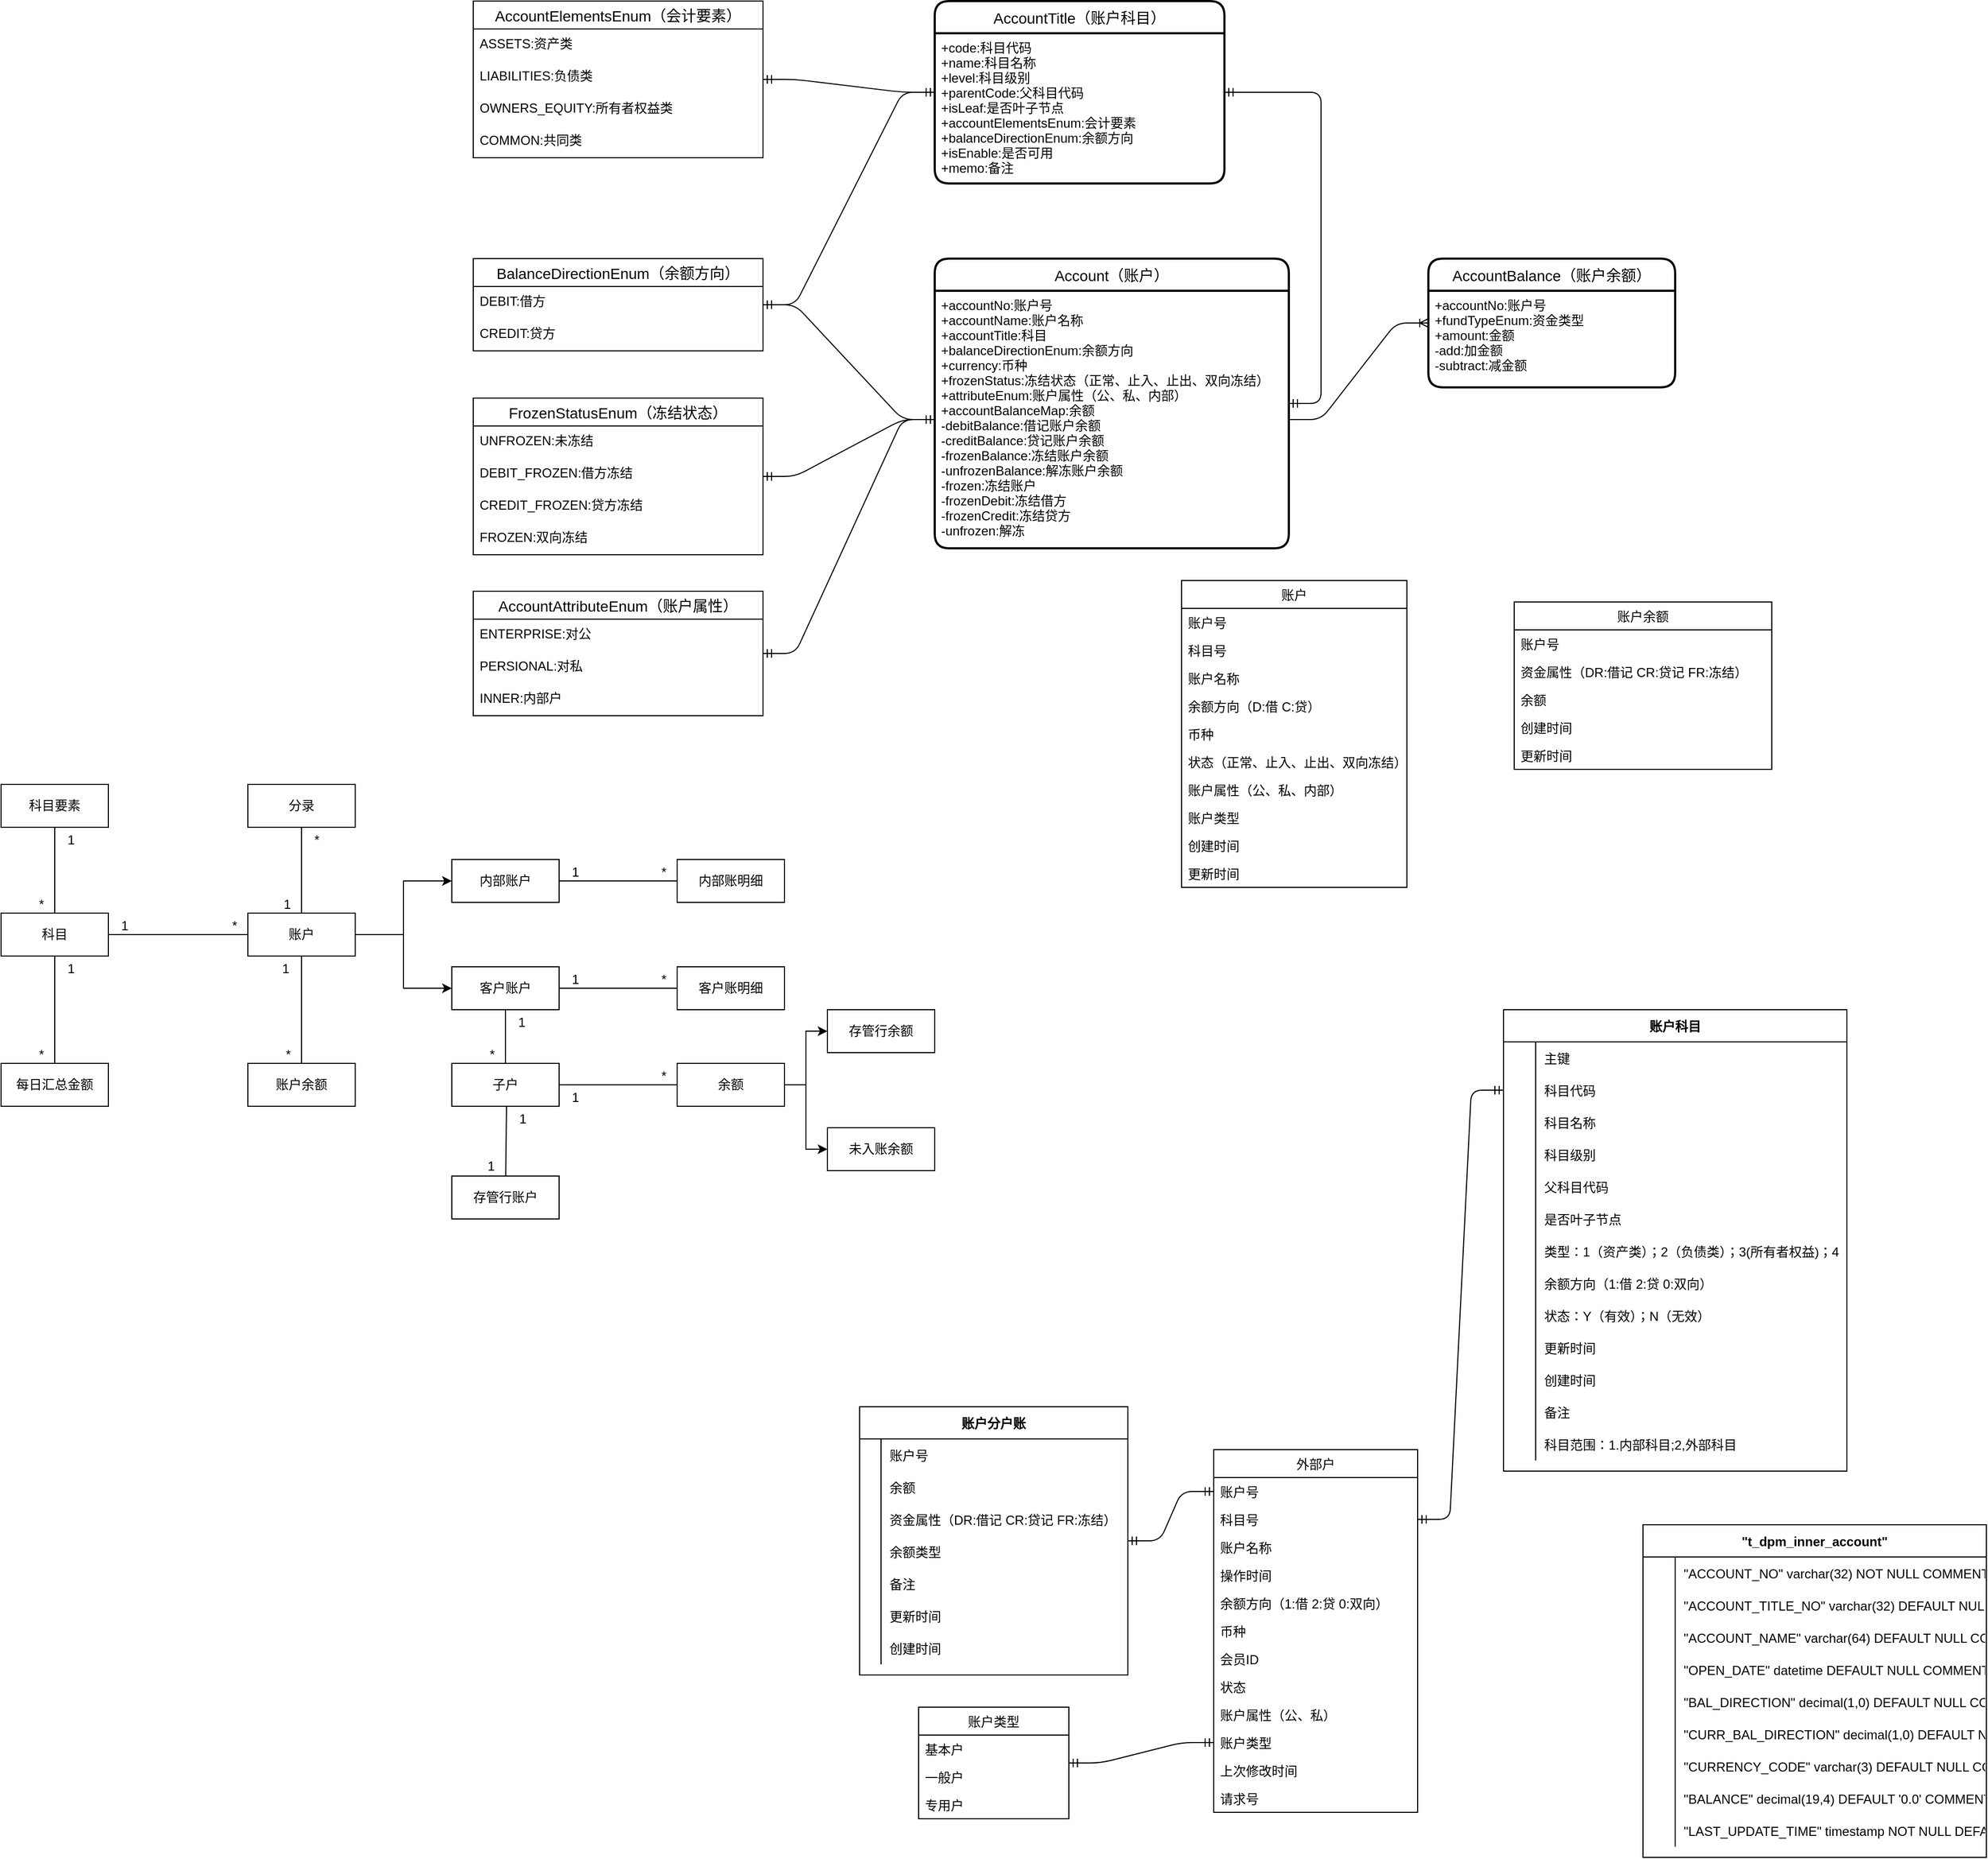 <mxfile version="14.9.8" type="github">
  <diagram id="mCUJHjiyGCLOeN5kABfm" name="Page-1">
    <mxGraphModel dx="1298" dy="2035" grid="1" gridSize="10" guides="1" tooltips="1" connect="1" arrows="1" fold="1" page="1" pageScale="1" pageWidth="827" pageHeight="1169" math="0" shadow="0">
      <root>
        <mxCell id="0" />
        <mxCell id="1" parent="0" />
        <mxCell id="BamsP_97NYOLKTMDXpIl-1" style="edgeStyle=orthogonalEdgeStyle;rounded=0;orthogonalLoop=1;jettySize=auto;html=1;entryX=0;entryY=0.5;entryDx=0;entryDy=0;" parent="1" source="BamsP_97NYOLKTMDXpIl-3" target="BamsP_97NYOLKTMDXpIl-33" edge="1">
          <mxGeometry relative="1" as="geometry" />
        </mxCell>
        <mxCell id="BamsP_97NYOLKTMDXpIl-2" style="edgeStyle=orthogonalEdgeStyle;rounded=0;orthogonalLoop=1;jettySize=auto;html=1;entryX=0;entryY=0.5;entryDx=0;entryDy=0;" parent="1" source="BamsP_97NYOLKTMDXpIl-3" target="BamsP_97NYOLKTMDXpIl-32" edge="1">
          <mxGeometry relative="1" as="geometry" />
        </mxCell>
        <mxCell id="BamsP_97NYOLKTMDXpIl-3" value="账户" style="whiteSpace=wrap;html=1;align=center;" parent="1" vertex="1">
          <mxGeometry x="270" y="160" width="100" height="40" as="geometry" />
        </mxCell>
        <mxCell id="BamsP_97NYOLKTMDXpIl-4" value="科目" style="whiteSpace=wrap;html=1;align=center;" parent="1" vertex="1">
          <mxGeometry x="40" y="160" width="100" height="40" as="geometry" />
        </mxCell>
        <mxCell id="BamsP_97NYOLKTMDXpIl-5" value="科目要素" style="whiteSpace=wrap;html=1;align=center;" parent="1" vertex="1">
          <mxGeometry x="40" y="40" width="100" height="40" as="geometry" />
        </mxCell>
        <mxCell id="BamsP_97NYOLKTMDXpIl-6" value="" style="endArrow=none;html=1;rounded=0;exitX=1;exitY=0.5;exitDx=0;exitDy=0;entryX=0;entryY=0.5;entryDx=0;entryDy=0;" parent="1" source="BamsP_97NYOLKTMDXpIl-4" target="BamsP_97NYOLKTMDXpIl-3" edge="1">
          <mxGeometry relative="1" as="geometry">
            <mxPoint x="240" y="450" as="sourcePoint" />
            <mxPoint x="220" y="250" as="targetPoint" />
          </mxGeometry>
        </mxCell>
        <mxCell id="BamsP_97NYOLKTMDXpIl-7" value="1" style="resizable=0;html=1;align=left;verticalAlign=bottom;" parent="BamsP_97NYOLKTMDXpIl-6" connectable="0" vertex="1">
          <mxGeometry x="-1" relative="1" as="geometry">
            <mxPoint x="10" as="offset" />
          </mxGeometry>
        </mxCell>
        <mxCell id="BamsP_97NYOLKTMDXpIl-8" value="*" style="resizable=0;html=1;align=right;verticalAlign=bottom;" parent="BamsP_97NYOLKTMDXpIl-6" connectable="0" vertex="1">
          <mxGeometry x="1" relative="1" as="geometry">
            <mxPoint x="-10" as="offset" />
          </mxGeometry>
        </mxCell>
        <mxCell id="BamsP_97NYOLKTMDXpIl-9" value="" style="endArrow=none;html=1;rounded=0;" parent="1" source="BamsP_97NYOLKTMDXpIl-3" target="BamsP_97NYOLKTMDXpIl-12" edge="1">
          <mxGeometry relative="1" as="geometry">
            <mxPoint x="360" y="210" as="sourcePoint" />
            <mxPoint x="410" y="560" as="targetPoint" />
          </mxGeometry>
        </mxCell>
        <mxCell id="BamsP_97NYOLKTMDXpIl-10" value="1" style="resizable=0;html=1;align=left;verticalAlign=bottom;" parent="BamsP_97NYOLKTMDXpIl-9" connectable="0" vertex="1">
          <mxGeometry x="-1" relative="1" as="geometry">
            <mxPoint x="-20" y="20" as="offset" />
          </mxGeometry>
        </mxCell>
        <mxCell id="BamsP_97NYOLKTMDXpIl-11" value="*" style="resizable=0;html=1;align=right;verticalAlign=bottom;" parent="BamsP_97NYOLKTMDXpIl-9" connectable="0" vertex="1">
          <mxGeometry x="1" relative="1" as="geometry">
            <mxPoint x="-10" as="offset" />
          </mxGeometry>
        </mxCell>
        <mxCell id="BamsP_97NYOLKTMDXpIl-12" value="账户余额" style="whiteSpace=wrap;html=1;align=center;" parent="1" vertex="1">
          <mxGeometry x="270" y="300" width="100" height="40" as="geometry" />
        </mxCell>
        <mxCell id="BamsP_97NYOLKTMDXpIl-13" value="" style="endArrow=none;html=1;rounded=0;exitX=0.5;exitY=1;exitDx=0;exitDy=0;" parent="1" source="BamsP_97NYOLKTMDXpIl-5" target="BamsP_97NYOLKTMDXpIl-4" edge="1">
          <mxGeometry relative="1" as="geometry">
            <mxPoint x="-170" y="300" as="sourcePoint" />
            <mxPoint x="-40" y="300" as="targetPoint" />
          </mxGeometry>
        </mxCell>
        <mxCell id="BamsP_97NYOLKTMDXpIl-14" value="1" style="resizable=0;html=1;align=left;verticalAlign=bottom;" parent="BamsP_97NYOLKTMDXpIl-13" connectable="0" vertex="1">
          <mxGeometry x="-1" relative="1" as="geometry">
            <mxPoint x="10" y="20" as="offset" />
          </mxGeometry>
        </mxCell>
        <mxCell id="BamsP_97NYOLKTMDXpIl-15" value="*" style="resizable=0;html=1;align=right;verticalAlign=bottom;" parent="BamsP_97NYOLKTMDXpIl-13" connectable="0" vertex="1">
          <mxGeometry x="1" relative="1" as="geometry">
            <mxPoint x="-10" as="offset" />
          </mxGeometry>
        </mxCell>
        <mxCell id="BamsP_97NYOLKTMDXpIl-16" value="内部账明细" style="whiteSpace=wrap;html=1;align=center;" parent="1" vertex="1">
          <mxGeometry x="670" y="110" width="100" height="40" as="geometry" />
        </mxCell>
        <mxCell id="BamsP_97NYOLKTMDXpIl-17" value="" style="endArrow=none;html=1;rounded=0;" parent="1" source="BamsP_97NYOLKTMDXpIl-33" target="BamsP_97NYOLKTMDXpIl-16" edge="1">
          <mxGeometry relative="1" as="geometry">
            <mxPoint x="440" y="240" as="sourcePoint" />
            <mxPoint x="470" y="270" as="targetPoint" />
          </mxGeometry>
        </mxCell>
        <mxCell id="BamsP_97NYOLKTMDXpIl-18" value="1" style="resizable=0;html=1;align=left;verticalAlign=bottom;" parent="BamsP_97NYOLKTMDXpIl-17" connectable="0" vertex="1">
          <mxGeometry x="-1" relative="1" as="geometry">
            <mxPoint x="10" as="offset" />
          </mxGeometry>
        </mxCell>
        <mxCell id="BamsP_97NYOLKTMDXpIl-19" value="*" style="resizable=0;html=1;align=right;verticalAlign=bottom;" parent="BamsP_97NYOLKTMDXpIl-17" connectable="0" vertex="1">
          <mxGeometry x="1" relative="1" as="geometry">
            <mxPoint x="-10" as="offset" />
          </mxGeometry>
        </mxCell>
        <mxCell id="BamsP_97NYOLKTMDXpIl-20" value="分录" style="whiteSpace=wrap;html=1;align=center;" parent="1" vertex="1">
          <mxGeometry x="270" y="40" width="100" height="40" as="geometry" />
        </mxCell>
        <mxCell id="BamsP_97NYOLKTMDXpIl-21" value="" style="endArrow=none;html=1;rounded=0;" parent="1" source="BamsP_97NYOLKTMDXpIl-20" target="BamsP_97NYOLKTMDXpIl-3" edge="1">
          <mxGeometry relative="1" as="geometry">
            <mxPoint x="100" y="90" as="sourcePoint" />
            <mxPoint x="100" y="170" as="targetPoint" />
          </mxGeometry>
        </mxCell>
        <mxCell id="BamsP_97NYOLKTMDXpIl-22" value="*" style="resizable=0;html=1;align=left;verticalAlign=bottom;" parent="BamsP_97NYOLKTMDXpIl-21" connectable="0" vertex="1">
          <mxGeometry x="-1" relative="1" as="geometry">
            <mxPoint x="10" y="20" as="offset" />
          </mxGeometry>
        </mxCell>
        <mxCell id="BamsP_97NYOLKTMDXpIl-23" value="1" style="resizable=0;html=1;align=right;verticalAlign=bottom;" parent="BamsP_97NYOLKTMDXpIl-21" connectable="0" vertex="1">
          <mxGeometry x="1" relative="1" as="geometry">
            <mxPoint x="-10" as="offset" />
          </mxGeometry>
        </mxCell>
        <mxCell id="BamsP_97NYOLKTMDXpIl-24" value="每日汇总金额" style="whiteSpace=wrap;html=1;align=center;" parent="1" vertex="1">
          <mxGeometry x="40" y="300" width="100" height="40" as="geometry" />
        </mxCell>
        <mxCell id="BamsP_97NYOLKTMDXpIl-25" value="" style="endArrow=none;html=1;rounded=0;exitX=0.5;exitY=1;exitDx=0;exitDy=0;" parent="1" source="BamsP_97NYOLKTMDXpIl-4" target="BamsP_97NYOLKTMDXpIl-24" edge="1">
          <mxGeometry relative="1" as="geometry">
            <mxPoint x="20" y="230" as="sourcePoint" />
            <mxPoint x="100" y="170" as="targetPoint" />
          </mxGeometry>
        </mxCell>
        <mxCell id="BamsP_97NYOLKTMDXpIl-26" value="1" style="resizable=0;html=1;align=left;verticalAlign=bottom;" parent="BamsP_97NYOLKTMDXpIl-25" connectable="0" vertex="1">
          <mxGeometry x="-1" relative="1" as="geometry">
            <mxPoint x="10" y="20" as="offset" />
          </mxGeometry>
        </mxCell>
        <mxCell id="BamsP_97NYOLKTMDXpIl-27" value="*" style="resizable=0;html=1;align=right;verticalAlign=bottom;" parent="BamsP_97NYOLKTMDXpIl-25" connectable="0" vertex="1">
          <mxGeometry x="1" relative="1" as="geometry">
            <mxPoint x="-10" as="offset" />
          </mxGeometry>
        </mxCell>
        <mxCell id="BamsP_97NYOLKTMDXpIl-28" value="子户" style="whiteSpace=wrap;html=1;align=center;" parent="1" vertex="1">
          <mxGeometry x="460" y="300" width="100" height="40" as="geometry" />
        </mxCell>
        <mxCell id="BamsP_97NYOLKTMDXpIl-29" value="" style="endArrow=none;html=1;rounded=0;" parent="1" source="BamsP_97NYOLKTMDXpIl-32" target="BamsP_97NYOLKTMDXpIl-28" edge="1">
          <mxGeometry relative="1" as="geometry">
            <mxPoint x="540" y="310" as="sourcePoint" />
            <mxPoint x="498.333" y="90" as="targetPoint" />
          </mxGeometry>
        </mxCell>
        <mxCell id="BamsP_97NYOLKTMDXpIl-30" value="1" style="resizable=0;html=1;align=left;verticalAlign=bottom;" parent="BamsP_97NYOLKTMDXpIl-29" connectable="0" vertex="1">
          <mxGeometry x="-1" relative="1" as="geometry">
            <mxPoint x="10" y="20" as="offset" />
          </mxGeometry>
        </mxCell>
        <mxCell id="BamsP_97NYOLKTMDXpIl-31" value="*" style="resizable=0;html=1;align=right;verticalAlign=bottom;" parent="BamsP_97NYOLKTMDXpIl-29" connectable="0" vertex="1">
          <mxGeometry x="1" relative="1" as="geometry">
            <mxPoint x="-10" as="offset" />
          </mxGeometry>
        </mxCell>
        <mxCell id="BamsP_97NYOLKTMDXpIl-32" value="客户账户" style="whiteSpace=wrap;html=1;align=center;" parent="1" vertex="1">
          <mxGeometry x="460" y="210" width="100" height="40" as="geometry" />
        </mxCell>
        <mxCell id="BamsP_97NYOLKTMDXpIl-33" value="内部账户" style="whiteSpace=wrap;html=1;align=center;" parent="1" vertex="1">
          <mxGeometry x="460" y="110" width="100" height="40" as="geometry" />
        </mxCell>
        <mxCell id="BamsP_97NYOLKTMDXpIl-34" value="存管行账户" style="whiteSpace=wrap;html=1;align=center;" parent="1" vertex="1">
          <mxGeometry x="460" y="405" width="100" height="40" as="geometry" />
        </mxCell>
        <mxCell id="BamsP_97NYOLKTMDXpIl-35" value="" style="endArrow=none;html=1;rounded=0;" parent="1" target="BamsP_97NYOLKTMDXpIl-34" edge="1">
          <mxGeometry relative="1" as="geometry">
            <mxPoint x="511" y="340" as="sourcePoint" />
            <mxPoint x="520" y="310" as="targetPoint" />
          </mxGeometry>
        </mxCell>
        <mxCell id="BamsP_97NYOLKTMDXpIl-36" value="1" style="resizable=0;html=1;align=left;verticalAlign=bottom;" parent="BamsP_97NYOLKTMDXpIl-35" connectable="0" vertex="1">
          <mxGeometry x="-1" relative="1" as="geometry">
            <mxPoint x="10" y="20" as="offset" />
          </mxGeometry>
        </mxCell>
        <mxCell id="BamsP_97NYOLKTMDXpIl-37" value="1" style="resizable=0;html=1;align=right;verticalAlign=bottom;" parent="BamsP_97NYOLKTMDXpIl-35" connectable="0" vertex="1">
          <mxGeometry x="1" relative="1" as="geometry">
            <mxPoint x="-10" as="offset" />
          </mxGeometry>
        </mxCell>
        <mxCell id="BamsP_97NYOLKTMDXpIl-38" style="edgeStyle=orthogonalEdgeStyle;rounded=0;orthogonalLoop=1;jettySize=auto;html=1;entryX=0;entryY=0.5;entryDx=0;entryDy=0;" parent="1" source="BamsP_97NYOLKTMDXpIl-40" target="BamsP_97NYOLKTMDXpIl-44" edge="1">
          <mxGeometry relative="1" as="geometry" />
        </mxCell>
        <mxCell id="BamsP_97NYOLKTMDXpIl-39" style="edgeStyle=orthogonalEdgeStyle;rounded=0;orthogonalLoop=1;jettySize=auto;html=1;entryX=0;entryY=0.5;entryDx=0;entryDy=0;" parent="1" source="BamsP_97NYOLKTMDXpIl-40" target="BamsP_97NYOLKTMDXpIl-45" edge="1">
          <mxGeometry relative="1" as="geometry" />
        </mxCell>
        <mxCell id="BamsP_97NYOLKTMDXpIl-40" value="余额" style="whiteSpace=wrap;html=1;align=center;" parent="1" vertex="1">
          <mxGeometry x="670" y="300" width="100" height="40" as="geometry" />
        </mxCell>
        <mxCell id="BamsP_97NYOLKTMDXpIl-41" value="" style="endArrow=none;html=1;rounded=0;" parent="1" source="BamsP_97NYOLKTMDXpIl-28" target="BamsP_97NYOLKTMDXpIl-40" edge="1">
          <mxGeometry relative="1" as="geometry">
            <mxPoint x="520" y="260" as="sourcePoint" />
            <mxPoint x="520" y="310" as="targetPoint" />
          </mxGeometry>
        </mxCell>
        <mxCell id="BamsP_97NYOLKTMDXpIl-42" value="1" style="resizable=0;html=1;align=left;verticalAlign=bottom;" parent="BamsP_97NYOLKTMDXpIl-41" connectable="0" vertex="1">
          <mxGeometry x="-1" relative="1" as="geometry">
            <mxPoint x="10" y="20" as="offset" />
          </mxGeometry>
        </mxCell>
        <mxCell id="BamsP_97NYOLKTMDXpIl-43" value="*" style="resizable=0;html=1;align=right;verticalAlign=bottom;" parent="BamsP_97NYOLKTMDXpIl-41" connectable="0" vertex="1">
          <mxGeometry x="1" relative="1" as="geometry">
            <mxPoint x="-10" as="offset" />
          </mxGeometry>
        </mxCell>
        <mxCell id="BamsP_97NYOLKTMDXpIl-44" value="存管行余额" style="whiteSpace=wrap;html=1;align=center;" parent="1" vertex="1">
          <mxGeometry x="810" y="250" width="100" height="40" as="geometry" />
        </mxCell>
        <mxCell id="BamsP_97NYOLKTMDXpIl-45" value="未入账余额" style="whiteSpace=wrap;html=1;align=center;" parent="1" vertex="1">
          <mxGeometry x="810" y="360" width="100" height="40" as="geometry" />
        </mxCell>
        <mxCell id="BamsP_97NYOLKTMDXpIl-46" value="客户账明细" style="whiteSpace=wrap;html=1;align=center;" parent="1" vertex="1">
          <mxGeometry x="670" y="210" width="100" height="40" as="geometry" />
        </mxCell>
        <mxCell id="BamsP_97NYOLKTMDXpIl-47" value="" style="endArrow=none;html=1;rounded=0;" parent="1" source="BamsP_97NYOLKTMDXpIl-32" target="BamsP_97NYOLKTMDXpIl-46" edge="1">
          <mxGeometry relative="1" as="geometry">
            <mxPoint x="560" y="229.5" as="sourcePoint" />
            <mxPoint x="680" y="229.5" as="targetPoint" />
          </mxGeometry>
        </mxCell>
        <mxCell id="BamsP_97NYOLKTMDXpIl-48" value="1" style="resizable=0;html=1;align=left;verticalAlign=bottom;" parent="BamsP_97NYOLKTMDXpIl-47" connectable="0" vertex="1">
          <mxGeometry x="-1" relative="1" as="geometry">
            <mxPoint x="10" as="offset" />
          </mxGeometry>
        </mxCell>
        <mxCell id="BamsP_97NYOLKTMDXpIl-49" value="*" style="resizable=0;html=1;align=right;verticalAlign=bottom;" parent="BamsP_97NYOLKTMDXpIl-47" connectable="0" vertex="1">
          <mxGeometry x="1" relative="1" as="geometry">
            <mxPoint x="-10" as="offset" />
          </mxGeometry>
        </mxCell>
        <mxCell id="BamsP_97NYOLKTMDXpIl-99" value="外部户" style="swimlane;fontStyle=0;childLayout=stackLayout;horizontal=1;startSize=26;horizontalStack=0;resizeParent=1;resizeParentMax=0;resizeLast=0;collapsible=1;marginBottom=0;" parent="1" vertex="1">
          <mxGeometry x="1170" y="660" width="190" height="338" as="geometry" />
        </mxCell>
        <mxCell id="BamsP_97NYOLKTMDXpIl-100" value="账户号" style="text;strokeColor=none;fillColor=none;align=left;verticalAlign=top;spacingLeft=4;spacingRight=4;overflow=hidden;rotatable=0;points=[[0,0.5],[1,0.5]];portConstraint=eastwest;" parent="BamsP_97NYOLKTMDXpIl-99" vertex="1">
          <mxGeometry y="26" width="190" height="26" as="geometry" />
        </mxCell>
        <mxCell id="BamsP_97NYOLKTMDXpIl-101" value="科目号" style="text;strokeColor=none;fillColor=none;align=left;verticalAlign=top;spacingLeft=4;spacingRight=4;overflow=hidden;rotatable=0;points=[[0,0.5],[1,0.5]];portConstraint=eastwest;" parent="BamsP_97NYOLKTMDXpIl-99" vertex="1">
          <mxGeometry y="52" width="190" height="26" as="geometry" />
        </mxCell>
        <mxCell id="BamsP_97NYOLKTMDXpIl-102" value="账户名称" style="text;strokeColor=none;fillColor=none;align=left;verticalAlign=top;spacingLeft=4;spacingRight=4;overflow=hidden;rotatable=0;points=[[0,0.5],[1,0.5]];portConstraint=eastwest;" parent="BamsP_97NYOLKTMDXpIl-99" vertex="1">
          <mxGeometry y="78" width="190" height="26" as="geometry" />
        </mxCell>
        <mxCell id="BamsP_97NYOLKTMDXpIl-103" value="操作时间" style="text;strokeColor=none;fillColor=none;align=left;verticalAlign=top;spacingLeft=4;spacingRight=4;overflow=hidden;rotatable=0;points=[[0,0.5],[1,0.5]];portConstraint=eastwest;" parent="BamsP_97NYOLKTMDXpIl-99" vertex="1">
          <mxGeometry y="104" width="190" height="26" as="geometry" />
        </mxCell>
        <mxCell id="BamsP_97NYOLKTMDXpIl-110" value="余额方向（1:借 2:贷 0:双向）" style="text;strokeColor=none;fillColor=none;align=left;verticalAlign=top;spacingLeft=4;spacingRight=4;overflow=hidden;rotatable=0;points=[[0,0.5],[1,0.5]];portConstraint=eastwest;" parent="BamsP_97NYOLKTMDXpIl-99" vertex="1">
          <mxGeometry y="130" width="190" height="26" as="geometry" />
        </mxCell>
        <mxCell id="BamsP_97NYOLKTMDXpIl-111" value="币种" style="text;strokeColor=none;fillColor=none;align=left;verticalAlign=top;spacingLeft=4;spacingRight=4;overflow=hidden;rotatable=0;points=[[0,0.5],[1,0.5]];portConstraint=eastwest;" parent="BamsP_97NYOLKTMDXpIl-99" vertex="1">
          <mxGeometry y="156" width="190" height="26" as="geometry" />
        </mxCell>
        <mxCell id="BamsP_97NYOLKTMDXpIl-104" value="会员ID" style="text;strokeColor=none;fillColor=none;align=left;verticalAlign=top;spacingLeft=4;spacingRight=4;overflow=hidden;rotatable=0;points=[[0,0.5],[1,0.5]];portConstraint=eastwest;" parent="BamsP_97NYOLKTMDXpIl-99" vertex="1">
          <mxGeometry y="182" width="190" height="26" as="geometry" />
        </mxCell>
        <mxCell id="BamsP_97NYOLKTMDXpIl-105" value="状态" style="text;strokeColor=none;fillColor=none;align=left;verticalAlign=top;spacingLeft=4;spacingRight=4;overflow=hidden;rotatable=0;points=[[0,0.5],[1,0.5]];portConstraint=eastwest;" parent="BamsP_97NYOLKTMDXpIl-99" vertex="1">
          <mxGeometry y="208" width="190" height="26" as="geometry" />
        </mxCell>
        <mxCell id="BamsP_97NYOLKTMDXpIl-106" value="账户属性（公、私）" style="text;strokeColor=none;fillColor=none;align=left;verticalAlign=top;spacingLeft=4;spacingRight=4;overflow=hidden;rotatable=0;points=[[0,0.5],[1,0.5]];portConstraint=eastwest;" parent="BamsP_97NYOLKTMDXpIl-99" vertex="1">
          <mxGeometry y="234" width="190" height="26" as="geometry" />
        </mxCell>
        <mxCell id="BamsP_97NYOLKTMDXpIl-107" value="账户类型" style="text;strokeColor=none;fillColor=none;align=left;verticalAlign=top;spacingLeft=4;spacingRight=4;overflow=hidden;rotatable=0;points=[[0,0.5],[1,0.5]];portConstraint=eastwest;" parent="BamsP_97NYOLKTMDXpIl-99" vertex="1">
          <mxGeometry y="260" width="190" height="26" as="geometry" />
        </mxCell>
        <mxCell id="BamsP_97NYOLKTMDXpIl-112" value="上次修改时间" style="text;strokeColor=none;fillColor=none;align=left;verticalAlign=top;spacingLeft=4;spacingRight=4;overflow=hidden;rotatable=0;points=[[0,0.5],[1,0.5]];portConstraint=eastwest;" parent="BamsP_97NYOLKTMDXpIl-99" vertex="1">
          <mxGeometry y="286" width="190" height="26" as="geometry" />
        </mxCell>
        <mxCell id="BamsP_97NYOLKTMDXpIl-113" value="请求号" style="text;strokeColor=none;fillColor=none;align=left;verticalAlign=top;spacingLeft=4;spacingRight=4;overflow=hidden;rotatable=0;points=[[0,0.5],[1,0.5]];portConstraint=eastwest;" parent="BamsP_97NYOLKTMDXpIl-99" vertex="1">
          <mxGeometry y="312" width="190" height="26" as="geometry" />
        </mxCell>
        <mxCell id="BamsP_97NYOLKTMDXpIl-115" value="账户类型" style="swimlane;fontStyle=0;childLayout=stackLayout;horizontal=1;startSize=26;horizontalStack=0;resizeParent=1;resizeParentMax=0;resizeLast=0;collapsible=1;marginBottom=0;" parent="1" vertex="1">
          <mxGeometry x="895" y="900" width="140" height="104" as="geometry" />
        </mxCell>
        <mxCell id="BamsP_97NYOLKTMDXpIl-116" value="基本户" style="text;strokeColor=none;fillColor=none;align=left;verticalAlign=top;spacingLeft=4;spacingRight=4;overflow=hidden;rotatable=0;points=[[0,0.5],[1,0.5]];portConstraint=eastwest;" parent="BamsP_97NYOLKTMDXpIl-115" vertex="1">
          <mxGeometry y="26" width="140" height="26" as="geometry" />
        </mxCell>
        <mxCell id="BamsP_97NYOLKTMDXpIl-117" value="一般户" style="text;strokeColor=none;fillColor=none;align=left;verticalAlign=top;spacingLeft=4;spacingRight=4;overflow=hidden;rotatable=0;points=[[0,0.5],[1,0.5]];portConstraint=eastwest;" parent="BamsP_97NYOLKTMDXpIl-115" vertex="1">
          <mxGeometry y="52" width="140" height="26" as="geometry" />
        </mxCell>
        <mxCell id="BamsP_97NYOLKTMDXpIl-118" value="专用户" style="text;strokeColor=none;fillColor=none;align=left;verticalAlign=top;spacingLeft=4;spacingRight=4;overflow=hidden;rotatable=0;points=[[0,0.5],[1,0.5]];portConstraint=eastwest;" parent="BamsP_97NYOLKTMDXpIl-115" vertex="1">
          <mxGeometry y="78" width="140" height="26" as="geometry" />
        </mxCell>
        <mxCell id="BamsP_97NYOLKTMDXpIl-120" value="账户分户账" style="shape=table;startSize=30;container=1;collapsible=1;childLayout=tableLayout;fixedRows=1;rowLines=0;fontStyle=1;align=center;resizeLast=1;" parent="1" vertex="1">
          <mxGeometry x="840" y="620" width="250" height="250" as="geometry" />
        </mxCell>
        <mxCell id="BamsP_97NYOLKTMDXpIl-121" value="" style="shape=partialRectangle;collapsible=0;dropTarget=0;pointerEvents=0;fillColor=none;points=[[0,0.5],[1,0.5]];portConstraint=eastwest;top=0;left=0;right=0;bottom=0;" parent="BamsP_97NYOLKTMDXpIl-120" vertex="1">
          <mxGeometry y="30" width="250" height="30" as="geometry" />
        </mxCell>
        <mxCell id="BamsP_97NYOLKTMDXpIl-122" value="" style="shape=partialRectangle;overflow=hidden;connectable=0;fillColor=none;top=0;left=0;bottom=0;right=0;" parent="BamsP_97NYOLKTMDXpIl-121" vertex="1">
          <mxGeometry width="20" height="30" as="geometry" />
        </mxCell>
        <mxCell id="BamsP_97NYOLKTMDXpIl-123" value="账户号" style="shape=partialRectangle;overflow=hidden;connectable=0;fillColor=none;top=0;left=0;bottom=0;right=0;align=left;spacingLeft=6;" parent="BamsP_97NYOLKTMDXpIl-121" vertex="1">
          <mxGeometry x="20" width="230" height="30" as="geometry" />
        </mxCell>
        <mxCell id="BamsP_97NYOLKTMDXpIl-124" value="" style="shape=partialRectangle;collapsible=0;dropTarget=0;pointerEvents=0;fillColor=none;points=[[0,0.5],[1,0.5]];portConstraint=eastwest;top=0;left=0;right=0;bottom=0;" parent="BamsP_97NYOLKTMDXpIl-120" vertex="1">
          <mxGeometry y="60" width="250" height="30" as="geometry" />
        </mxCell>
        <mxCell id="BamsP_97NYOLKTMDXpIl-125" value="" style="shape=partialRectangle;overflow=hidden;connectable=0;fillColor=none;top=0;left=0;bottom=0;right=0;" parent="BamsP_97NYOLKTMDXpIl-124" vertex="1">
          <mxGeometry width="20" height="30" as="geometry" />
        </mxCell>
        <mxCell id="BamsP_97NYOLKTMDXpIl-126" value="余额" style="shape=partialRectangle;overflow=hidden;connectable=0;fillColor=none;top=0;left=0;bottom=0;right=0;align=left;spacingLeft=6;" parent="BamsP_97NYOLKTMDXpIl-124" vertex="1">
          <mxGeometry x="20" width="230" height="30" as="geometry" />
        </mxCell>
        <mxCell id="BamsP_97NYOLKTMDXpIl-127" value="" style="shape=partialRectangle;collapsible=0;dropTarget=0;pointerEvents=0;fillColor=none;points=[[0,0.5],[1,0.5]];portConstraint=eastwest;top=0;left=0;right=0;bottom=0;" parent="BamsP_97NYOLKTMDXpIl-120" vertex="1">
          <mxGeometry y="90" width="250" height="30" as="geometry" />
        </mxCell>
        <mxCell id="BamsP_97NYOLKTMDXpIl-128" value="" style="shape=partialRectangle;overflow=hidden;connectable=0;fillColor=none;top=0;left=0;bottom=0;right=0;" parent="BamsP_97NYOLKTMDXpIl-127" vertex="1">
          <mxGeometry width="20" height="30" as="geometry" />
        </mxCell>
        <mxCell id="BamsP_97NYOLKTMDXpIl-129" value="资金属性（DR:借记 CR:贷记 FR:冻结）" style="shape=partialRectangle;overflow=hidden;connectable=0;fillColor=none;top=0;left=0;bottom=0;right=0;align=left;spacingLeft=6;" parent="BamsP_97NYOLKTMDXpIl-127" vertex="1">
          <mxGeometry x="20" width="230" height="30" as="geometry" />
        </mxCell>
        <mxCell id="BamsP_97NYOLKTMDXpIl-130" value="" style="shape=partialRectangle;collapsible=0;dropTarget=0;pointerEvents=0;fillColor=none;points=[[0,0.5],[1,0.5]];portConstraint=eastwest;top=0;left=0;right=0;bottom=0;" parent="BamsP_97NYOLKTMDXpIl-120" vertex="1">
          <mxGeometry y="120" width="250" height="30" as="geometry" />
        </mxCell>
        <mxCell id="BamsP_97NYOLKTMDXpIl-131" value="" style="shape=partialRectangle;overflow=hidden;connectable=0;fillColor=none;top=0;left=0;bottom=0;right=0;" parent="BamsP_97NYOLKTMDXpIl-130" vertex="1">
          <mxGeometry width="20" height="30" as="geometry" />
        </mxCell>
        <mxCell id="BamsP_97NYOLKTMDXpIl-132" value="余额类型" style="shape=partialRectangle;overflow=hidden;connectable=0;fillColor=none;top=0;left=0;bottom=0;right=0;align=left;spacingLeft=6;" parent="BamsP_97NYOLKTMDXpIl-130" vertex="1">
          <mxGeometry x="20" width="230" height="30" as="geometry" />
        </mxCell>
        <mxCell id="BamsP_97NYOLKTMDXpIl-133" value="" style="shape=partialRectangle;collapsible=0;dropTarget=0;pointerEvents=0;fillColor=none;points=[[0,0.5],[1,0.5]];portConstraint=eastwest;top=0;left=0;right=0;bottom=0;" parent="BamsP_97NYOLKTMDXpIl-120" vertex="1">
          <mxGeometry y="150" width="250" height="30" as="geometry" />
        </mxCell>
        <mxCell id="BamsP_97NYOLKTMDXpIl-134" value="" style="shape=partialRectangle;overflow=hidden;connectable=0;fillColor=none;top=0;left=0;bottom=0;right=0;" parent="BamsP_97NYOLKTMDXpIl-133" vertex="1">
          <mxGeometry width="20" height="30" as="geometry" />
        </mxCell>
        <mxCell id="BamsP_97NYOLKTMDXpIl-135" value="备注" style="shape=partialRectangle;overflow=hidden;connectable=0;fillColor=none;top=0;left=0;bottom=0;right=0;align=left;spacingLeft=6;" parent="BamsP_97NYOLKTMDXpIl-133" vertex="1">
          <mxGeometry x="20" width="230" height="30" as="geometry" />
        </mxCell>
        <mxCell id="BamsP_97NYOLKTMDXpIl-136" value="" style="shape=partialRectangle;collapsible=0;dropTarget=0;pointerEvents=0;fillColor=none;points=[[0,0.5],[1,0.5]];portConstraint=eastwest;top=0;left=0;right=0;bottom=0;" parent="BamsP_97NYOLKTMDXpIl-120" vertex="1">
          <mxGeometry y="180" width="250" height="30" as="geometry" />
        </mxCell>
        <mxCell id="BamsP_97NYOLKTMDXpIl-137" value="" style="shape=partialRectangle;overflow=hidden;connectable=0;fillColor=none;top=0;left=0;bottom=0;right=0;" parent="BamsP_97NYOLKTMDXpIl-136" vertex="1">
          <mxGeometry width="20" height="30" as="geometry" />
        </mxCell>
        <mxCell id="BamsP_97NYOLKTMDXpIl-138" value="更新时间" style="shape=partialRectangle;overflow=hidden;connectable=0;fillColor=none;top=0;left=0;bottom=0;right=0;align=left;spacingLeft=6;" parent="BamsP_97NYOLKTMDXpIl-136" vertex="1">
          <mxGeometry x="20" width="230" height="30" as="geometry" />
        </mxCell>
        <mxCell id="BamsP_97NYOLKTMDXpIl-139" value="" style="shape=partialRectangle;collapsible=0;dropTarget=0;pointerEvents=0;fillColor=none;points=[[0,0.5],[1,0.5]];portConstraint=eastwest;top=0;left=0;right=0;bottom=0;" parent="BamsP_97NYOLKTMDXpIl-120" vertex="1">
          <mxGeometry y="210" width="250" height="30" as="geometry" />
        </mxCell>
        <mxCell id="BamsP_97NYOLKTMDXpIl-140" value="" style="shape=partialRectangle;overflow=hidden;connectable=0;fillColor=none;top=0;left=0;bottom=0;right=0;" parent="BamsP_97NYOLKTMDXpIl-139" vertex="1">
          <mxGeometry width="20" height="30" as="geometry" />
        </mxCell>
        <mxCell id="BamsP_97NYOLKTMDXpIl-141" value="创建时间" style="shape=partialRectangle;overflow=hidden;connectable=0;fillColor=none;top=0;left=0;bottom=0;right=0;align=left;spacingLeft=6;" parent="BamsP_97NYOLKTMDXpIl-139" vertex="1">
          <mxGeometry x="20" width="230" height="30" as="geometry" />
        </mxCell>
        <mxCell id="BamsP_97NYOLKTMDXpIl-142" value="" style="edgeStyle=entityRelationEdgeStyle;fontSize=12;html=1;endArrow=ERmandOne;startArrow=ERmandOne;" parent="1" source="BamsP_97NYOLKTMDXpIl-100" target="BamsP_97NYOLKTMDXpIl-120" edge="1">
          <mxGeometry width="100" height="100" relative="1" as="geometry">
            <mxPoint x="1400" y="740" as="sourcePoint" />
            <mxPoint x="1500" y="640" as="targetPoint" />
          </mxGeometry>
        </mxCell>
        <mxCell id="BamsP_97NYOLKTMDXpIl-143" value="账户科目" style="shape=table;startSize=30;container=1;collapsible=1;childLayout=tableLayout;fixedRows=1;rowLines=0;fontStyle=1;align=center;resizeLast=1;" parent="1" vertex="1">
          <mxGeometry x="1440" y="250" width="320" height="430" as="geometry" />
        </mxCell>
        <mxCell id="BamsP_97NYOLKTMDXpIl-144" value="" style="shape=partialRectangle;collapsible=0;dropTarget=0;pointerEvents=0;fillColor=none;points=[[0,0.5],[1,0.5]];portConstraint=eastwest;top=0;left=0;right=0;bottom=0;" parent="BamsP_97NYOLKTMDXpIl-143" vertex="1">
          <mxGeometry y="30" width="320" height="30" as="geometry" />
        </mxCell>
        <mxCell id="BamsP_97NYOLKTMDXpIl-145" value="" style="shape=partialRectangle;overflow=hidden;connectable=0;fillColor=none;top=0;left=0;bottom=0;right=0;" parent="BamsP_97NYOLKTMDXpIl-144" vertex="1">
          <mxGeometry width="30" height="30" as="geometry" />
        </mxCell>
        <mxCell id="BamsP_97NYOLKTMDXpIl-146" value="主键" style="shape=partialRectangle;overflow=hidden;connectable=0;fillColor=none;top=0;left=0;bottom=0;right=0;align=left;spacingLeft=6;" parent="BamsP_97NYOLKTMDXpIl-144" vertex="1">
          <mxGeometry x="30" width="290" height="30" as="geometry" />
        </mxCell>
        <mxCell id="BamsP_97NYOLKTMDXpIl-147" value="" style="shape=partialRectangle;collapsible=0;dropTarget=0;pointerEvents=0;fillColor=none;points=[[0,0.5],[1,0.5]];portConstraint=eastwest;top=0;left=0;right=0;bottom=0;" parent="BamsP_97NYOLKTMDXpIl-143" vertex="1">
          <mxGeometry y="60" width="320" height="30" as="geometry" />
        </mxCell>
        <mxCell id="BamsP_97NYOLKTMDXpIl-148" value="" style="shape=partialRectangle;overflow=hidden;connectable=0;fillColor=none;top=0;left=0;bottom=0;right=0;" parent="BamsP_97NYOLKTMDXpIl-147" vertex="1">
          <mxGeometry width="30" height="30" as="geometry" />
        </mxCell>
        <mxCell id="BamsP_97NYOLKTMDXpIl-149" value="科目代码" style="shape=partialRectangle;overflow=hidden;connectable=0;fillColor=none;top=0;left=0;bottom=0;right=0;align=left;spacingLeft=6;" parent="BamsP_97NYOLKTMDXpIl-147" vertex="1">
          <mxGeometry x="30" width="290" height="30" as="geometry" />
        </mxCell>
        <mxCell id="BamsP_97NYOLKTMDXpIl-150" value="" style="shape=partialRectangle;collapsible=0;dropTarget=0;pointerEvents=0;fillColor=none;points=[[0,0.5],[1,0.5]];portConstraint=eastwest;top=0;left=0;right=0;bottom=0;" parent="BamsP_97NYOLKTMDXpIl-143" vertex="1">
          <mxGeometry y="90" width="320" height="30" as="geometry" />
        </mxCell>
        <mxCell id="BamsP_97NYOLKTMDXpIl-151" value="" style="shape=partialRectangle;overflow=hidden;connectable=0;fillColor=none;top=0;left=0;bottom=0;right=0;" parent="BamsP_97NYOLKTMDXpIl-150" vertex="1">
          <mxGeometry width="30" height="30" as="geometry" />
        </mxCell>
        <mxCell id="BamsP_97NYOLKTMDXpIl-152" value="科目名称" style="shape=partialRectangle;overflow=hidden;connectable=0;fillColor=none;top=0;left=0;bottom=0;right=0;align=left;spacingLeft=6;" parent="BamsP_97NYOLKTMDXpIl-150" vertex="1">
          <mxGeometry x="30" width="290" height="30" as="geometry" />
        </mxCell>
        <mxCell id="BamsP_97NYOLKTMDXpIl-153" value="" style="shape=partialRectangle;collapsible=0;dropTarget=0;pointerEvents=0;fillColor=none;points=[[0,0.5],[1,0.5]];portConstraint=eastwest;top=0;left=0;right=0;bottom=0;" parent="BamsP_97NYOLKTMDXpIl-143" vertex="1">
          <mxGeometry y="120" width="320" height="30" as="geometry" />
        </mxCell>
        <mxCell id="BamsP_97NYOLKTMDXpIl-154" value="" style="shape=partialRectangle;overflow=hidden;connectable=0;fillColor=none;top=0;left=0;bottom=0;right=0;" parent="BamsP_97NYOLKTMDXpIl-153" vertex="1">
          <mxGeometry width="30" height="30" as="geometry" />
        </mxCell>
        <mxCell id="BamsP_97NYOLKTMDXpIl-155" value="科目级别" style="shape=partialRectangle;overflow=hidden;connectable=0;fillColor=none;top=0;left=0;bottom=0;right=0;align=left;spacingLeft=6;" parent="BamsP_97NYOLKTMDXpIl-153" vertex="1">
          <mxGeometry x="30" width="290" height="30" as="geometry" />
        </mxCell>
        <mxCell id="BamsP_97NYOLKTMDXpIl-156" value="" style="shape=partialRectangle;collapsible=0;dropTarget=0;pointerEvents=0;fillColor=none;points=[[0,0.5],[1,0.5]];portConstraint=eastwest;top=0;left=0;right=0;bottom=0;" parent="BamsP_97NYOLKTMDXpIl-143" vertex="1">
          <mxGeometry y="150" width="320" height="30" as="geometry" />
        </mxCell>
        <mxCell id="BamsP_97NYOLKTMDXpIl-157" value="" style="shape=partialRectangle;overflow=hidden;connectable=0;fillColor=none;top=0;left=0;bottom=0;right=0;" parent="BamsP_97NYOLKTMDXpIl-156" vertex="1">
          <mxGeometry width="30" height="30" as="geometry" />
        </mxCell>
        <mxCell id="BamsP_97NYOLKTMDXpIl-158" value="父科目代码" style="shape=partialRectangle;overflow=hidden;connectable=0;fillColor=none;top=0;left=0;bottom=0;right=0;align=left;spacingLeft=6;" parent="BamsP_97NYOLKTMDXpIl-156" vertex="1">
          <mxGeometry x="30" width="290" height="30" as="geometry" />
        </mxCell>
        <mxCell id="BamsP_97NYOLKTMDXpIl-159" value="" style="shape=partialRectangle;collapsible=0;dropTarget=0;pointerEvents=0;fillColor=none;points=[[0,0.5],[1,0.5]];portConstraint=eastwest;top=0;left=0;right=0;bottom=0;" parent="BamsP_97NYOLKTMDXpIl-143" vertex="1">
          <mxGeometry y="180" width="320" height="30" as="geometry" />
        </mxCell>
        <mxCell id="BamsP_97NYOLKTMDXpIl-160" value="" style="shape=partialRectangle;overflow=hidden;connectable=0;fillColor=none;top=0;left=0;bottom=0;right=0;" parent="BamsP_97NYOLKTMDXpIl-159" vertex="1">
          <mxGeometry width="30" height="30" as="geometry" />
        </mxCell>
        <mxCell id="BamsP_97NYOLKTMDXpIl-161" value="是否叶子节点" style="shape=partialRectangle;overflow=hidden;connectable=0;fillColor=none;top=0;left=0;bottom=0;right=0;align=left;spacingLeft=6;" parent="BamsP_97NYOLKTMDXpIl-159" vertex="1">
          <mxGeometry x="30" width="290" height="30" as="geometry" />
        </mxCell>
        <mxCell id="BamsP_97NYOLKTMDXpIl-162" value="" style="shape=partialRectangle;collapsible=0;dropTarget=0;pointerEvents=0;fillColor=none;points=[[0,0.5],[1,0.5]];portConstraint=eastwest;top=0;left=0;right=0;bottom=0;" parent="BamsP_97NYOLKTMDXpIl-143" vertex="1">
          <mxGeometry y="210" width="320" height="30" as="geometry" />
        </mxCell>
        <mxCell id="BamsP_97NYOLKTMDXpIl-163" value="" style="shape=partialRectangle;overflow=hidden;connectable=0;fillColor=none;top=0;left=0;bottom=0;right=0;" parent="BamsP_97NYOLKTMDXpIl-162" vertex="1">
          <mxGeometry width="30" height="30" as="geometry" />
        </mxCell>
        <mxCell id="BamsP_97NYOLKTMDXpIl-164" value="类型：1（资产类）；2（负债类）；3(所有者权益)；4（共同类）5(损益类)&#39;" style="shape=partialRectangle;overflow=hidden;connectable=0;fillColor=none;top=0;left=0;bottom=0;right=0;align=left;spacingLeft=6;" parent="BamsP_97NYOLKTMDXpIl-162" vertex="1">
          <mxGeometry x="30" width="290" height="30" as="geometry" />
        </mxCell>
        <mxCell id="BamsP_97NYOLKTMDXpIl-165" value="" style="shape=partialRectangle;collapsible=0;dropTarget=0;pointerEvents=0;fillColor=none;points=[[0,0.5],[1,0.5]];portConstraint=eastwest;top=0;left=0;right=0;bottom=0;" parent="BamsP_97NYOLKTMDXpIl-143" vertex="1">
          <mxGeometry y="240" width="320" height="30" as="geometry" />
        </mxCell>
        <mxCell id="BamsP_97NYOLKTMDXpIl-166" value="" style="shape=partialRectangle;overflow=hidden;connectable=0;fillColor=none;top=0;left=0;bottom=0;right=0;" parent="BamsP_97NYOLKTMDXpIl-165" vertex="1">
          <mxGeometry width="30" height="30" as="geometry" />
        </mxCell>
        <mxCell id="BamsP_97NYOLKTMDXpIl-167" value="余额方向（1:借 2:贷 0:双向）" style="shape=partialRectangle;overflow=hidden;connectable=0;fillColor=none;top=0;left=0;bottom=0;right=0;align=left;spacingLeft=6;" parent="BamsP_97NYOLKTMDXpIl-165" vertex="1">
          <mxGeometry x="30" width="290" height="30" as="geometry" />
        </mxCell>
        <mxCell id="BamsP_97NYOLKTMDXpIl-168" value="" style="shape=partialRectangle;collapsible=0;dropTarget=0;pointerEvents=0;fillColor=none;points=[[0,0.5],[1,0.5]];portConstraint=eastwest;top=0;left=0;right=0;bottom=0;" parent="BamsP_97NYOLKTMDXpIl-143" vertex="1">
          <mxGeometry y="270" width="320" height="30" as="geometry" />
        </mxCell>
        <mxCell id="BamsP_97NYOLKTMDXpIl-169" value="" style="shape=partialRectangle;overflow=hidden;connectable=0;fillColor=none;top=0;left=0;bottom=0;right=0;" parent="BamsP_97NYOLKTMDXpIl-168" vertex="1">
          <mxGeometry width="30" height="30" as="geometry" />
        </mxCell>
        <mxCell id="BamsP_97NYOLKTMDXpIl-170" value="状态：Y（有效）；N（无效）" style="shape=partialRectangle;overflow=hidden;connectable=0;fillColor=none;top=0;left=0;bottom=0;right=0;align=left;spacingLeft=6;" parent="BamsP_97NYOLKTMDXpIl-168" vertex="1">
          <mxGeometry x="30" width="290" height="30" as="geometry" />
        </mxCell>
        <mxCell id="BamsP_97NYOLKTMDXpIl-171" value="" style="shape=partialRectangle;collapsible=0;dropTarget=0;pointerEvents=0;fillColor=none;points=[[0,0.5],[1,0.5]];portConstraint=eastwest;top=0;left=0;right=0;bottom=0;" parent="BamsP_97NYOLKTMDXpIl-143" vertex="1">
          <mxGeometry y="300" width="320" height="30" as="geometry" />
        </mxCell>
        <mxCell id="BamsP_97NYOLKTMDXpIl-172" value="" style="shape=partialRectangle;overflow=hidden;connectable=0;fillColor=none;top=0;left=0;bottom=0;right=0;" parent="BamsP_97NYOLKTMDXpIl-171" vertex="1">
          <mxGeometry width="30" height="30" as="geometry" />
        </mxCell>
        <mxCell id="BamsP_97NYOLKTMDXpIl-173" value="更新时间" style="shape=partialRectangle;overflow=hidden;connectable=0;fillColor=none;top=0;left=0;bottom=0;right=0;align=left;spacingLeft=6;" parent="BamsP_97NYOLKTMDXpIl-171" vertex="1">
          <mxGeometry x="30" width="290" height="30" as="geometry" />
        </mxCell>
        <mxCell id="BamsP_97NYOLKTMDXpIl-174" value="" style="shape=partialRectangle;collapsible=0;dropTarget=0;pointerEvents=0;fillColor=none;points=[[0,0.5],[1,0.5]];portConstraint=eastwest;top=0;left=0;right=0;bottom=0;" parent="BamsP_97NYOLKTMDXpIl-143" vertex="1">
          <mxGeometry y="330" width="320" height="30" as="geometry" />
        </mxCell>
        <mxCell id="BamsP_97NYOLKTMDXpIl-175" value="" style="shape=partialRectangle;overflow=hidden;connectable=0;fillColor=none;top=0;left=0;bottom=0;right=0;" parent="BamsP_97NYOLKTMDXpIl-174" vertex="1">
          <mxGeometry width="30" height="30" as="geometry" />
        </mxCell>
        <mxCell id="BamsP_97NYOLKTMDXpIl-176" value="创建时间" style="shape=partialRectangle;overflow=hidden;connectable=0;fillColor=none;top=0;left=0;bottom=0;right=0;align=left;spacingLeft=6;" parent="BamsP_97NYOLKTMDXpIl-174" vertex="1">
          <mxGeometry x="30" width="290" height="30" as="geometry" />
        </mxCell>
        <mxCell id="BamsP_97NYOLKTMDXpIl-177" value="" style="shape=partialRectangle;collapsible=0;dropTarget=0;pointerEvents=0;fillColor=none;points=[[0,0.5],[1,0.5]];portConstraint=eastwest;top=0;left=0;right=0;bottom=0;" parent="BamsP_97NYOLKTMDXpIl-143" vertex="1">
          <mxGeometry y="360" width="320" height="30" as="geometry" />
        </mxCell>
        <mxCell id="BamsP_97NYOLKTMDXpIl-178" value="" style="shape=partialRectangle;overflow=hidden;connectable=0;fillColor=none;top=0;left=0;bottom=0;right=0;" parent="BamsP_97NYOLKTMDXpIl-177" vertex="1">
          <mxGeometry width="30" height="30" as="geometry" />
        </mxCell>
        <mxCell id="BamsP_97NYOLKTMDXpIl-179" value="备注" style="shape=partialRectangle;overflow=hidden;connectable=0;fillColor=none;top=0;left=0;bottom=0;right=0;align=left;spacingLeft=6;" parent="BamsP_97NYOLKTMDXpIl-177" vertex="1">
          <mxGeometry x="30" width="290" height="30" as="geometry" />
        </mxCell>
        <mxCell id="BamsP_97NYOLKTMDXpIl-180" value="" style="shape=partialRectangle;collapsible=0;dropTarget=0;pointerEvents=0;fillColor=none;points=[[0,0.5],[1,0.5]];portConstraint=eastwest;top=0;left=0;right=0;bottom=0;" parent="BamsP_97NYOLKTMDXpIl-143" vertex="1">
          <mxGeometry y="390" width="320" height="30" as="geometry" />
        </mxCell>
        <mxCell id="BamsP_97NYOLKTMDXpIl-181" value="" style="shape=partialRectangle;overflow=hidden;connectable=0;fillColor=none;top=0;left=0;bottom=0;right=0;" parent="BamsP_97NYOLKTMDXpIl-180" vertex="1">
          <mxGeometry width="30" height="30" as="geometry" />
        </mxCell>
        <mxCell id="BamsP_97NYOLKTMDXpIl-182" value="科目范围：1.内部科目;2,外部科目" style="shape=partialRectangle;overflow=hidden;connectable=0;fillColor=none;top=0;left=0;bottom=0;right=0;align=left;spacingLeft=6;" parent="BamsP_97NYOLKTMDXpIl-180" vertex="1">
          <mxGeometry x="30" width="290" height="30" as="geometry" />
        </mxCell>
        <mxCell id="BamsP_97NYOLKTMDXpIl-190" value="" style="edgeStyle=entityRelationEdgeStyle;fontSize=12;html=1;endArrow=ERmandOne;startArrow=ERmandOne;" parent="1" source="BamsP_97NYOLKTMDXpIl-115" target="BamsP_97NYOLKTMDXpIl-107" edge="1">
          <mxGeometry width="100" height="100" relative="1" as="geometry">
            <mxPoint x="1050" y="1000" as="sourcePoint" />
            <mxPoint x="1150" y="900" as="targetPoint" />
          </mxGeometry>
        </mxCell>
        <mxCell id="BamsP_97NYOLKTMDXpIl-191" value="" style="edgeStyle=entityRelationEdgeStyle;fontSize=12;html=1;endArrow=ERmandOne;startArrow=ERmandOne;" parent="1" source="BamsP_97NYOLKTMDXpIl-101" target="BamsP_97NYOLKTMDXpIl-147" edge="1">
          <mxGeometry width="100" height="100" relative="1" as="geometry">
            <mxPoint x="1350" y="670" as="sourcePoint" />
            <mxPoint x="1450" y="570" as="targetPoint" />
          </mxGeometry>
        </mxCell>
        <mxCell id="BamsP_97NYOLKTMDXpIl-192" value="&quot;t_dpm_inner_account&quot;" style="shape=table;startSize=30;container=1;collapsible=1;childLayout=tableLayout;fixedRows=1;rowLines=0;fontStyle=1;align=center;resizeLast=1;" parent="1" vertex="1">
          <mxGeometry x="1570" y="730" width="320" height="310" as="geometry" />
        </mxCell>
        <mxCell id="BamsP_97NYOLKTMDXpIl-193" value="" style="shape=partialRectangle;collapsible=0;dropTarget=0;pointerEvents=0;fillColor=none;points=[[0,0.5],[1,0.5]];portConstraint=eastwest;top=0;left=0;right=0;bottom=0;" parent="BamsP_97NYOLKTMDXpIl-192" vertex="1">
          <mxGeometry y="30" width="320" height="30" as="geometry" />
        </mxCell>
        <mxCell id="BamsP_97NYOLKTMDXpIl-194" value="" style="shape=partialRectangle;overflow=hidden;connectable=0;fillColor=none;top=0;left=0;bottom=0;right=0;" parent="BamsP_97NYOLKTMDXpIl-193" vertex="1">
          <mxGeometry width="30" height="30" as="geometry" />
        </mxCell>
        <mxCell id="BamsP_97NYOLKTMDXpIl-195" value="&quot;ACCOUNT_NO&quot; varchar(32) NOT NULL COMMENT &#39;帐号号&#39;" style="shape=partialRectangle;overflow=hidden;connectable=0;fillColor=none;top=0;left=0;bottom=0;right=0;align=left;spacingLeft=6;" parent="BamsP_97NYOLKTMDXpIl-193" vertex="1">
          <mxGeometry x="30" width="290" height="30" as="geometry" />
        </mxCell>
        <mxCell id="BamsP_97NYOLKTMDXpIl-196" value="" style="shape=partialRectangle;collapsible=0;dropTarget=0;pointerEvents=0;fillColor=none;points=[[0,0.5],[1,0.5]];portConstraint=eastwest;top=0;left=0;right=0;bottom=0;" parent="BamsP_97NYOLKTMDXpIl-192" vertex="1">
          <mxGeometry y="60" width="320" height="30" as="geometry" />
        </mxCell>
        <mxCell id="BamsP_97NYOLKTMDXpIl-197" value="" style="shape=partialRectangle;overflow=hidden;connectable=0;fillColor=none;top=0;left=0;bottom=0;right=0;" parent="BamsP_97NYOLKTMDXpIl-196" vertex="1">
          <mxGeometry width="30" height="30" as="geometry" />
        </mxCell>
        <mxCell id="BamsP_97NYOLKTMDXpIl-198" value="&quot;ACCOUNT_TITLE_NO&quot; varchar(32) DEFAULT NULL COMMENT &#39;科目号&#39;" style="shape=partialRectangle;overflow=hidden;connectable=0;fillColor=none;top=0;left=0;bottom=0;right=0;align=left;spacingLeft=6;" parent="BamsP_97NYOLKTMDXpIl-196" vertex="1">
          <mxGeometry x="30" width="290" height="30" as="geometry" />
        </mxCell>
        <mxCell id="BamsP_97NYOLKTMDXpIl-199" value="" style="shape=partialRectangle;collapsible=0;dropTarget=0;pointerEvents=0;fillColor=none;points=[[0,0.5],[1,0.5]];portConstraint=eastwest;top=0;left=0;right=0;bottom=0;" parent="BamsP_97NYOLKTMDXpIl-192" vertex="1">
          <mxGeometry y="90" width="320" height="30" as="geometry" />
        </mxCell>
        <mxCell id="BamsP_97NYOLKTMDXpIl-200" value="" style="shape=partialRectangle;overflow=hidden;connectable=0;fillColor=none;top=0;left=0;bottom=0;right=0;" parent="BamsP_97NYOLKTMDXpIl-199" vertex="1">
          <mxGeometry width="30" height="30" as="geometry" />
        </mxCell>
        <mxCell id="BamsP_97NYOLKTMDXpIl-201" value="&quot;ACCOUNT_NAME&quot; varchar(64) DEFAULT NULL COMMENT &#39;账户名称&#39;" style="shape=partialRectangle;overflow=hidden;connectable=0;fillColor=none;top=0;left=0;bottom=0;right=0;align=left;spacingLeft=6;" parent="BamsP_97NYOLKTMDXpIl-199" vertex="1">
          <mxGeometry x="30" width="290" height="30" as="geometry" />
        </mxCell>
        <mxCell id="BamsP_97NYOLKTMDXpIl-202" value="" style="shape=partialRectangle;collapsible=0;dropTarget=0;pointerEvents=0;fillColor=none;points=[[0,0.5],[1,0.5]];portConstraint=eastwest;top=0;left=0;right=0;bottom=0;" parent="BamsP_97NYOLKTMDXpIl-192" vertex="1">
          <mxGeometry y="120" width="320" height="30" as="geometry" />
        </mxCell>
        <mxCell id="BamsP_97NYOLKTMDXpIl-203" value="" style="shape=partialRectangle;overflow=hidden;connectable=0;fillColor=none;top=0;left=0;bottom=0;right=0;" parent="BamsP_97NYOLKTMDXpIl-202" vertex="1">
          <mxGeometry width="30" height="30" as="geometry" />
        </mxCell>
        <mxCell id="BamsP_97NYOLKTMDXpIl-204" value="&quot;OPEN_DATE&quot; datetime DEFAULT NULL COMMENT &#39;开户日期(创建时间)&#39;" style="shape=partialRectangle;overflow=hidden;connectable=0;fillColor=none;top=0;left=0;bottom=0;right=0;align=left;spacingLeft=6;" parent="BamsP_97NYOLKTMDXpIl-202" vertex="1">
          <mxGeometry x="30" width="290" height="30" as="geometry" />
        </mxCell>
        <mxCell id="BamsP_97NYOLKTMDXpIl-205" value="" style="shape=partialRectangle;collapsible=0;dropTarget=0;pointerEvents=0;fillColor=none;points=[[0,0.5],[1,0.5]];portConstraint=eastwest;top=0;left=0;right=0;bottom=0;" parent="BamsP_97NYOLKTMDXpIl-192" vertex="1">
          <mxGeometry y="150" width="320" height="30" as="geometry" />
        </mxCell>
        <mxCell id="BamsP_97NYOLKTMDXpIl-206" value="" style="shape=partialRectangle;overflow=hidden;connectable=0;fillColor=none;top=0;left=0;bottom=0;right=0;" parent="BamsP_97NYOLKTMDXpIl-205" vertex="1">
          <mxGeometry width="30" height="30" as="geometry" />
        </mxCell>
        <mxCell id="BamsP_97NYOLKTMDXpIl-207" value="&quot;BAL_DIRECTION&quot; decimal(1,0) DEFAULT NULL COMMENT &#39;1:借\r\n            2:贷\r\n            0:双向&#39;" style="shape=partialRectangle;overflow=hidden;connectable=0;fillColor=none;top=0;left=0;bottom=0;right=0;align=left;spacingLeft=6;" parent="BamsP_97NYOLKTMDXpIl-205" vertex="1">
          <mxGeometry x="30" width="290" height="30" as="geometry" />
        </mxCell>
        <mxCell id="BamsP_97NYOLKTMDXpIl-208" value="" style="shape=partialRectangle;collapsible=0;dropTarget=0;pointerEvents=0;fillColor=none;points=[[0,0.5],[1,0.5]];portConstraint=eastwest;top=0;left=0;right=0;bottom=0;" parent="BamsP_97NYOLKTMDXpIl-192" vertex="1">
          <mxGeometry y="180" width="320" height="30" as="geometry" />
        </mxCell>
        <mxCell id="BamsP_97NYOLKTMDXpIl-209" value="" style="shape=partialRectangle;overflow=hidden;connectable=0;fillColor=none;top=0;left=0;bottom=0;right=0;" parent="BamsP_97NYOLKTMDXpIl-208" vertex="1">
          <mxGeometry width="30" height="30" as="geometry" />
        </mxCell>
        <mxCell id="BamsP_97NYOLKTMDXpIl-210" value="&quot;CURR_BAL_DIRECTION&quot; decimal(1,0) DEFAULT NULL COMMENT &#39;1:借\r\n            2:贷&#39;" style="shape=partialRectangle;overflow=hidden;connectable=0;fillColor=none;top=0;left=0;bottom=0;right=0;align=left;spacingLeft=6;" parent="BamsP_97NYOLKTMDXpIl-208" vertex="1">
          <mxGeometry x="30" width="290" height="30" as="geometry" />
        </mxCell>
        <mxCell id="BamsP_97NYOLKTMDXpIl-211" value="" style="shape=partialRectangle;collapsible=0;dropTarget=0;pointerEvents=0;fillColor=none;points=[[0,0.5],[1,0.5]];portConstraint=eastwest;top=0;left=0;right=0;bottom=0;" parent="BamsP_97NYOLKTMDXpIl-192" vertex="1">
          <mxGeometry y="210" width="320" height="30" as="geometry" />
        </mxCell>
        <mxCell id="BamsP_97NYOLKTMDXpIl-212" value="" style="shape=partialRectangle;overflow=hidden;connectable=0;fillColor=none;top=0;left=0;bottom=0;right=0;" parent="BamsP_97NYOLKTMDXpIl-211" vertex="1">
          <mxGeometry width="30" height="30" as="geometry" />
        </mxCell>
        <mxCell id="BamsP_97NYOLKTMDXpIl-213" value="&quot;CURRENCY_CODE&quot; varchar(3) DEFAULT NULL COMMENT &#39;货币类型&#39;" style="shape=partialRectangle;overflow=hidden;connectable=0;fillColor=none;top=0;left=0;bottom=0;right=0;align=left;spacingLeft=6;" parent="BamsP_97NYOLKTMDXpIl-211" vertex="1">
          <mxGeometry x="30" width="290" height="30" as="geometry" />
        </mxCell>
        <mxCell id="BamsP_97NYOLKTMDXpIl-214" value="" style="shape=partialRectangle;collapsible=0;dropTarget=0;pointerEvents=0;fillColor=none;points=[[0,0.5],[1,0.5]];portConstraint=eastwest;top=0;left=0;right=0;bottom=0;" parent="BamsP_97NYOLKTMDXpIl-192" vertex="1">
          <mxGeometry y="240" width="320" height="30" as="geometry" />
        </mxCell>
        <mxCell id="BamsP_97NYOLKTMDXpIl-215" value="" style="shape=partialRectangle;overflow=hidden;connectable=0;fillColor=none;top=0;left=0;bottom=0;right=0;" parent="BamsP_97NYOLKTMDXpIl-214" vertex="1">
          <mxGeometry width="30" height="30" as="geometry" />
        </mxCell>
        <mxCell id="BamsP_97NYOLKTMDXpIl-216" value="&quot;BALANCE&quot; decimal(19,4) DEFAULT &#39;0.0&#39; COMMENT &#39;余额&#39;" style="shape=partialRectangle;overflow=hidden;connectable=0;fillColor=none;top=0;left=0;bottom=0;right=0;align=left;spacingLeft=6;" parent="BamsP_97NYOLKTMDXpIl-214" vertex="1">
          <mxGeometry x="30" width="290" height="30" as="geometry" />
        </mxCell>
        <mxCell id="BamsP_97NYOLKTMDXpIl-217" value="" style="shape=partialRectangle;collapsible=0;dropTarget=0;pointerEvents=0;fillColor=none;points=[[0,0.5],[1,0.5]];portConstraint=eastwest;top=0;left=0;right=0;bottom=0;" parent="BamsP_97NYOLKTMDXpIl-192" vertex="1">
          <mxGeometry y="270" width="320" height="30" as="geometry" />
        </mxCell>
        <mxCell id="BamsP_97NYOLKTMDXpIl-218" value="" style="shape=partialRectangle;overflow=hidden;connectable=0;fillColor=none;top=0;left=0;bottom=0;right=0;" parent="BamsP_97NYOLKTMDXpIl-217" vertex="1">
          <mxGeometry width="30" height="30" as="geometry" />
        </mxCell>
        <mxCell id="BamsP_97NYOLKTMDXpIl-219" value="&quot;LAST_UPDATE_TIME&quot; timestamp NOT NULL DEFAULT CURRENT_TIMESTAMP ON UPDATE CURRENT_TIMESTAMP COMMENT &#39;最后更新时间&#39;" style="shape=partialRectangle;overflow=hidden;connectable=0;fillColor=none;top=0;left=0;bottom=0;right=0;align=left;spacingLeft=6;" parent="BamsP_97NYOLKTMDXpIl-217" vertex="1">
          <mxGeometry x="30" width="290" height="30" as="geometry" />
        </mxCell>
        <mxCell id="BamsP_97NYOLKTMDXpIl-220" value="账户" style="swimlane;fontStyle=0;childLayout=stackLayout;horizontal=1;startSize=26;horizontalStack=0;resizeParent=1;resizeParentMax=0;resizeLast=0;collapsible=1;marginBottom=0;" parent="1" vertex="1">
          <mxGeometry x="1140" y="-150" width="210" height="286" as="geometry" />
        </mxCell>
        <mxCell id="BamsP_97NYOLKTMDXpIl-221" value="账户号" style="text;strokeColor=none;fillColor=none;align=left;verticalAlign=top;spacingLeft=4;spacingRight=4;overflow=hidden;rotatable=0;points=[[0,0.5],[1,0.5]];portConstraint=eastwest;" parent="BamsP_97NYOLKTMDXpIl-220" vertex="1">
          <mxGeometry y="26" width="210" height="26" as="geometry" />
        </mxCell>
        <mxCell id="BamsP_97NYOLKTMDXpIl-222" value="科目号" style="text;strokeColor=none;fillColor=none;align=left;verticalAlign=top;spacingLeft=4;spacingRight=4;overflow=hidden;rotatable=0;points=[[0,0.5],[1,0.5]];portConstraint=eastwest;" parent="BamsP_97NYOLKTMDXpIl-220" vertex="1">
          <mxGeometry y="52" width="210" height="26" as="geometry" />
        </mxCell>
        <mxCell id="BamsP_97NYOLKTMDXpIl-223" value="账户名称" style="text;strokeColor=none;fillColor=none;align=left;verticalAlign=top;spacingLeft=4;spacingRight=4;overflow=hidden;rotatable=0;points=[[0,0.5],[1,0.5]];portConstraint=eastwest;" parent="BamsP_97NYOLKTMDXpIl-220" vertex="1">
          <mxGeometry y="78" width="210" height="26" as="geometry" />
        </mxCell>
        <mxCell id="BamsP_97NYOLKTMDXpIl-225" value="余额方向（D:借 C:贷）" style="text;strokeColor=none;fillColor=none;align=left;verticalAlign=top;spacingLeft=4;spacingRight=4;overflow=hidden;rotatable=0;points=[[0,0.5],[1,0.5]];portConstraint=eastwest;" parent="BamsP_97NYOLKTMDXpIl-220" vertex="1">
          <mxGeometry y="104" width="210" height="26" as="geometry" />
        </mxCell>
        <mxCell id="BamsP_97NYOLKTMDXpIl-226" value="币种" style="text;strokeColor=none;fillColor=none;align=left;verticalAlign=top;spacingLeft=4;spacingRight=4;overflow=hidden;rotatable=0;points=[[0,0.5],[1,0.5]];portConstraint=eastwest;" parent="BamsP_97NYOLKTMDXpIl-220" vertex="1">
          <mxGeometry y="130" width="210" height="26" as="geometry" />
        </mxCell>
        <mxCell id="BamsP_97NYOLKTMDXpIl-228" value="状态（正常、止入、止出、双向冻结）" style="text;strokeColor=none;fillColor=none;align=left;verticalAlign=top;spacingLeft=4;spacingRight=4;overflow=hidden;rotatable=0;points=[[0,0.5],[1,0.5]];portConstraint=eastwest;" parent="BamsP_97NYOLKTMDXpIl-220" vertex="1">
          <mxGeometry y="156" width="210" height="26" as="geometry" />
        </mxCell>
        <mxCell id="BamsP_97NYOLKTMDXpIl-229" value="账户属性（公、私、内部）" style="text;strokeColor=none;fillColor=none;align=left;verticalAlign=top;spacingLeft=4;spacingRight=4;overflow=hidden;rotatable=0;points=[[0,0.5],[1,0.5]];portConstraint=eastwest;" parent="BamsP_97NYOLKTMDXpIl-220" vertex="1">
          <mxGeometry y="182" width="210" height="26" as="geometry" />
        </mxCell>
        <mxCell id="BamsP_97NYOLKTMDXpIl-230" value="账户类型" style="text;strokeColor=none;fillColor=none;align=left;verticalAlign=top;spacingLeft=4;spacingRight=4;overflow=hidden;rotatable=0;points=[[0,0.5],[1,0.5]];portConstraint=eastwest;" parent="BamsP_97NYOLKTMDXpIl-220" vertex="1">
          <mxGeometry y="208" width="210" height="26" as="geometry" />
        </mxCell>
        <mxCell id="BamsP_97NYOLKTMDXpIl-231" value="创建时间" style="text;strokeColor=none;fillColor=none;align=left;verticalAlign=top;spacingLeft=4;spacingRight=4;overflow=hidden;rotatable=0;points=[[0,0.5],[1,0.5]];portConstraint=eastwest;" parent="BamsP_97NYOLKTMDXpIl-220" vertex="1">
          <mxGeometry y="234" width="210" height="26" as="geometry" />
        </mxCell>
        <mxCell id="BamsP_97NYOLKTMDXpIl-232" value="更新时间" style="text;strokeColor=none;fillColor=none;align=left;verticalAlign=top;spacingLeft=4;spacingRight=4;overflow=hidden;rotatable=0;points=[[0,0.5],[1,0.5]];portConstraint=eastwest;" parent="BamsP_97NYOLKTMDXpIl-220" vertex="1">
          <mxGeometry y="260" width="210" height="26" as="geometry" />
        </mxCell>
        <mxCell id="BamsP_97NYOLKTMDXpIl-233" value="账户余额" style="swimlane;fontStyle=0;childLayout=stackLayout;horizontal=1;startSize=26;horizontalStack=0;resizeParent=1;resizeParentMax=0;resizeLast=0;collapsible=1;marginBottom=0;" parent="1" vertex="1">
          <mxGeometry x="1450" y="-130" width="240" height="156" as="geometry" />
        </mxCell>
        <mxCell id="BamsP_97NYOLKTMDXpIl-234" value="账户号" style="text;strokeColor=none;fillColor=none;align=left;verticalAlign=top;spacingLeft=4;spacingRight=4;overflow=hidden;rotatable=0;points=[[0,0.5],[1,0.5]];portConstraint=eastwest;" parent="BamsP_97NYOLKTMDXpIl-233" vertex="1">
          <mxGeometry y="26" width="240" height="26" as="geometry" />
        </mxCell>
        <mxCell id="BamsP_97NYOLKTMDXpIl-235" value="资金属性（DR:借记 CR:贷记 FR:冻结）" style="text;strokeColor=none;fillColor=none;align=left;verticalAlign=top;spacingLeft=4;spacingRight=4;overflow=hidden;rotatable=0;points=[[0,0.5],[1,0.5]];portConstraint=eastwest;" parent="BamsP_97NYOLKTMDXpIl-233" vertex="1">
          <mxGeometry y="52" width="240" height="26" as="geometry" />
        </mxCell>
        <mxCell id="BamsP_97NYOLKTMDXpIl-236" value="余额" style="text;strokeColor=none;fillColor=none;align=left;verticalAlign=top;spacingLeft=4;spacingRight=4;overflow=hidden;rotatable=0;points=[[0,0.5],[1,0.5]];portConstraint=eastwest;" parent="BamsP_97NYOLKTMDXpIl-233" vertex="1">
          <mxGeometry y="78" width="240" height="26" as="geometry" />
        </mxCell>
        <mxCell id="BamsP_97NYOLKTMDXpIl-242" value="创建时间" style="text;strokeColor=none;fillColor=none;align=left;verticalAlign=top;spacingLeft=4;spacingRight=4;overflow=hidden;rotatable=0;points=[[0,0.5],[1,0.5]];portConstraint=eastwest;" parent="BamsP_97NYOLKTMDXpIl-233" vertex="1">
          <mxGeometry y="104" width="240" height="26" as="geometry" />
        </mxCell>
        <mxCell id="BamsP_97NYOLKTMDXpIl-243" value="更新时间" style="text;strokeColor=none;fillColor=none;align=left;verticalAlign=top;spacingLeft=4;spacingRight=4;overflow=hidden;rotatable=0;points=[[0,0.5],[1,0.5]];portConstraint=eastwest;" parent="BamsP_97NYOLKTMDXpIl-233" vertex="1">
          <mxGeometry y="130" width="240" height="26" as="geometry" />
        </mxCell>
        <mxCell id="XNVPmnyEU-mS6Xfqk4zj-5" value="Account（账户）" style="swimlane;childLayout=stackLayout;horizontal=1;startSize=30;horizontalStack=0;rounded=1;fontSize=14;fontStyle=0;strokeWidth=2;resizeParent=0;resizeLast=1;shadow=0;dashed=0;align=center;" vertex="1" parent="1">
          <mxGeometry x="910" y="-450" width="330" height="270" as="geometry" />
        </mxCell>
        <mxCell id="XNVPmnyEU-mS6Xfqk4zj-6" value="+accountNo:账户号&#xa;+accountName:账户名称&#xa;+accountTitle:科目&#xa;+balanceDirectionEnum:余额方向&#xa;+currency:币种&#xa;+frozenStatus:冻结状态（正常、止入、止出、双向冻结）&#xa;+attributeEnum:账户属性（公、私、内部）&#xa;+accountBalanceMap:余额&#xa;-debitBalance:借记账户余额&#xa;-creditBalance:贷记账户余额&#xa;-frozenBalance:冻结账户余额&#xa;-unfrozenBalance:解冻账户余额&#xa;-frozen:冻结账户&#xa;-frozenDebit:冻结借方&#xa;-frozenCredit:冻结贷方&#xa;-unfrozen:解冻" style="align=left;strokeColor=none;fillColor=none;spacingLeft=4;fontSize=12;verticalAlign=top;resizable=0;rotatable=0;part=1;" vertex="1" parent="XNVPmnyEU-mS6Xfqk4zj-5">
          <mxGeometry y="30" width="330" height="240" as="geometry" />
        </mxCell>
        <mxCell id="XNVPmnyEU-mS6Xfqk4zj-11" value="AccountBalance（账户余额）" style="swimlane;childLayout=stackLayout;horizontal=1;startSize=30;horizontalStack=0;rounded=1;fontSize=14;fontStyle=0;strokeWidth=2;resizeParent=0;resizeLast=1;shadow=0;dashed=0;align=center;" vertex="1" parent="1">
          <mxGeometry x="1370" y="-450" width="230" height="120" as="geometry" />
        </mxCell>
        <mxCell id="XNVPmnyEU-mS6Xfqk4zj-12" value="+accountNo:账户号&#xa;+fundTypeEnum:资金类型&#xa;+amount:金额&#xa;-add:加金额&#xa;-subtract:减金额" style="align=left;strokeColor=none;fillColor=none;spacingLeft=4;fontSize=12;verticalAlign=top;resizable=0;rotatable=0;part=1;" vertex="1" parent="XNVPmnyEU-mS6Xfqk4zj-11">
          <mxGeometry y="30" width="230" height="90" as="geometry" />
        </mxCell>
        <mxCell id="XNVPmnyEU-mS6Xfqk4zj-13" value="" style="edgeStyle=entityRelationEdgeStyle;fontSize=12;html=1;endArrow=ERoneToMany;" edge="1" parent="1" source="XNVPmnyEU-mS6Xfqk4zj-6" target="XNVPmnyEU-mS6Xfqk4zj-11">
          <mxGeometry width="100" height="100" relative="1" as="geometry">
            <mxPoint x="1430" y="-130" as="sourcePoint" />
            <mxPoint x="1530" y="-230" as="targetPoint" />
          </mxGeometry>
        </mxCell>
        <mxCell id="XNVPmnyEU-mS6Xfqk4zj-14" value="BalanceDirectionEnum（余额方向）" style="swimlane;fontStyle=0;childLayout=stackLayout;horizontal=1;startSize=26;horizontalStack=0;resizeParent=1;resizeParentMax=0;resizeLast=0;collapsible=1;marginBottom=0;align=center;fontSize=14;" vertex="1" parent="1">
          <mxGeometry x="480" y="-450" width="270" height="86" as="geometry" />
        </mxCell>
        <mxCell id="XNVPmnyEU-mS6Xfqk4zj-15" value="DEBIT:借方" style="text;strokeColor=none;fillColor=none;spacingLeft=4;spacingRight=4;overflow=hidden;rotatable=0;points=[[0,0.5],[1,0.5]];portConstraint=eastwest;fontSize=12;" vertex="1" parent="XNVPmnyEU-mS6Xfqk4zj-14">
          <mxGeometry y="26" width="270" height="30" as="geometry" />
        </mxCell>
        <mxCell id="XNVPmnyEU-mS6Xfqk4zj-16" value="CREDIT:贷方" style="text;strokeColor=none;fillColor=none;spacingLeft=4;spacingRight=4;overflow=hidden;rotatable=0;points=[[0,0.5],[1,0.5]];portConstraint=eastwest;fontSize=12;" vertex="1" parent="XNVPmnyEU-mS6Xfqk4zj-14">
          <mxGeometry y="56" width="270" height="30" as="geometry" />
        </mxCell>
        <mxCell id="XNVPmnyEU-mS6Xfqk4zj-18" value="FrozenStatusEnum（冻结状态）" style="swimlane;fontStyle=0;childLayout=stackLayout;horizontal=1;startSize=26;horizontalStack=0;resizeParent=1;resizeParentMax=0;resizeLast=0;collapsible=1;marginBottom=0;align=center;fontSize=14;" vertex="1" parent="1">
          <mxGeometry x="480" y="-320" width="270" height="146" as="geometry" />
        </mxCell>
        <mxCell id="XNVPmnyEU-mS6Xfqk4zj-19" value="UNFROZEN:未冻结" style="text;strokeColor=none;fillColor=none;spacingLeft=4;spacingRight=4;overflow=hidden;rotatable=0;points=[[0,0.5],[1,0.5]];portConstraint=eastwest;fontSize=12;" vertex="1" parent="XNVPmnyEU-mS6Xfqk4zj-18">
          <mxGeometry y="26" width="270" height="30" as="geometry" />
        </mxCell>
        <mxCell id="XNVPmnyEU-mS6Xfqk4zj-20" value="DEBIT_FROZEN:借方冻结" style="text;strokeColor=none;fillColor=none;spacingLeft=4;spacingRight=4;overflow=hidden;rotatable=0;points=[[0,0.5],[1,0.5]];portConstraint=eastwest;fontSize=12;" vertex="1" parent="XNVPmnyEU-mS6Xfqk4zj-18">
          <mxGeometry y="56" width="270" height="30" as="geometry" />
        </mxCell>
        <mxCell id="XNVPmnyEU-mS6Xfqk4zj-21" value="CREDIT_FROZEN:贷方冻结" style="text;strokeColor=none;fillColor=none;spacingLeft=4;spacingRight=4;overflow=hidden;rotatable=0;points=[[0,0.5],[1,0.5]];portConstraint=eastwest;fontSize=12;" vertex="1" parent="XNVPmnyEU-mS6Xfqk4zj-18">
          <mxGeometry y="86" width="270" height="30" as="geometry" />
        </mxCell>
        <mxCell id="XNVPmnyEU-mS6Xfqk4zj-22" value="FROZEN:双向冻结" style="text;strokeColor=none;fillColor=none;spacingLeft=4;spacingRight=4;overflow=hidden;rotatable=0;points=[[0,0.5],[1,0.5]];portConstraint=eastwest;fontSize=12;" vertex="1" parent="XNVPmnyEU-mS6Xfqk4zj-18">
          <mxGeometry y="116" width="270" height="30" as="geometry" />
        </mxCell>
        <mxCell id="XNVPmnyEU-mS6Xfqk4zj-23" value="AccountAttributeEnum（账户属性）" style="swimlane;fontStyle=0;childLayout=stackLayout;horizontal=1;startSize=26;horizontalStack=0;resizeParent=1;resizeParentMax=0;resizeLast=0;collapsible=1;marginBottom=0;align=center;fontSize=14;" vertex="1" parent="1">
          <mxGeometry x="480" y="-140" width="270" height="116" as="geometry" />
        </mxCell>
        <mxCell id="XNVPmnyEU-mS6Xfqk4zj-24" value="ENTERPRISE:对公" style="text;strokeColor=none;fillColor=none;spacingLeft=4;spacingRight=4;overflow=hidden;rotatable=0;points=[[0,0.5],[1,0.5]];portConstraint=eastwest;fontSize=12;" vertex="1" parent="XNVPmnyEU-mS6Xfqk4zj-23">
          <mxGeometry y="26" width="270" height="30" as="geometry" />
        </mxCell>
        <mxCell id="XNVPmnyEU-mS6Xfqk4zj-25" value="PERSIONAL:对私" style="text;strokeColor=none;fillColor=none;spacingLeft=4;spacingRight=4;overflow=hidden;rotatable=0;points=[[0,0.5],[1,0.5]];portConstraint=eastwest;fontSize=12;" vertex="1" parent="XNVPmnyEU-mS6Xfqk4zj-23">
          <mxGeometry y="56" width="270" height="30" as="geometry" />
        </mxCell>
        <mxCell id="XNVPmnyEU-mS6Xfqk4zj-26" value="INNER:内部户" style="text;strokeColor=none;fillColor=none;spacingLeft=4;spacingRight=4;overflow=hidden;rotatable=0;points=[[0,0.5],[1,0.5]];portConstraint=eastwest;fontSize=12;" vertex="1" parent="XNVPmnyEU-mS6Xfqk4zj-23">
          <mxGeometry y="86" width="270" height="30" as="geometry" />
        </mxCell>
        <mxCell id="XNVPmnyEU-mS6Xfqk4zj-28" value="" style="edgeStyle=entityRelationEdgeStyle;fontSize=12;html=1;endArrow=ERmandOne;startArrow=ERmandOne;" edge="1" parent="1" source="XNVPmnyEU-mS6Xfqk4zj-14" target="XNVPmnyEU-mS6Xfqk4zj-6">
          <mxGeometry width="100" height="100" relative="1" as="geometry">
            <mxPoint x="830" y="-80" as="sourcePoint" />
            <mxPoint x="930" y="-180" as="targetPoint" />
          </mxGeometry>
        </mxCell>
        <mxCell id="XNVPmnyEU-mS6Xfqk4zj-29" value="" style="edgeStyle=entityRelationEdgeStyle;fontSize=12;html=1;endArrow=ERmandOne;startArrow=ERmandOne;" edge="1" parent="1" source="XNVPmnyEU-mS6Xfqk4zj-18" target="XNVPmnyEU-mS6Xfqk4zj-6">
          <mxGeometry width="100" height="100" relative="1" as="geometry">
            <mxPoint x="760" y="-397" as="sourcePoint" />
            <mxPoint x="920" y="-310" as="targetPoint" />
          </mxGeometry>
        </mxCell>
        <mxCell id="XNVPmnyEU-mS6Xfqk4zj-30" value="" style="edgeStyle=entityRelationEdgeStyle;fontSize=12;html=1;endArrow=ERmandOne;startArrow=ERmandOne;" edge="1" parent="1" source="XNVPmnyEU-mS6Xfqk4zj-23" target="XNVPmnyEU-mS6Xfqk4zj-6">
          <mxGeometry width="100" height="100" relative="1" as="geometry">
            <mxPoint x="760" y="-237" as="sourcePoint" />
            <mxPoint x="920" y="-310" as="targetPoint" />
          </mxGeometry>
        </mxCell>
        <mxCell id="XNVPmnyEU-mS6Xfqk4zj-31" value="AccountTitle（账户科目）" style="swimlane;childLayout=stackLayout;horizontal=1;startSize=30;horizontalStack=0;rounded=1;fontSize=14;fontStyle=0;strokeWidth=2;resizeParent=0;resizeLast=1;shadow=0;dashed=0;align=center;" vertex="1" parent="1">
          <mxGeometry x="910" y="-690" width="270" height="170" as="geometry" />
        </mxCell>
        <mxCell id="XNVPmnyEU-mS6Xfqk4zj-32" value="+code:科目代码&#xa;+name:科目名称&#xa;+level:科目级别&#xa;+parentCode:父科目代码&#xa;+isLeaf:是否叶子节点&#xa;+accountElementsEnum:会计要素&#xa;+balanceDirectionEnum:余额方向&#xa;+isEnable:是否可用&#xa;+memo:备注" style="align=left;strokeColor=none;fillColor=none;spacingLeft=4;fontSize=12;verticalAlign=top;resizable=0;rotatable=0;part=1;" vertex="1" parent="XNVPmnyEU-mS6Xfqk4zj-31">
          <mxGeometry y="30" width="270" height="140" as="geometry" />
        </mxCell>
        <mxCell id="XNVPmnyEU-mS6Xfqk4zj-33" value="" style="edgeStyle=entityRelationEdgeStyle;fontSize=12;html=1;endArrow=ERmandOne;startArrow=ERmandOne;" edge="1" parent="1" source="XNVPmnyEU-mS6Xfqk4zj-14" target="XNVPmnyEU-mS6Xfqk4zj-31">
          <mxGeometry width="100" height="100" relative="1" as="geometry">
            <mxPoint x="1060" y="-280" as="sourcePoint" />
            <mxPoint x="1160" y="-380" as="targetPoint" />
          </mxGeometry>
        </mxCell>
        <mxCell id="XNVPmnyEU-mS6Xfqk4zj-34" value="AccountElementsEnum（会计要素）" style="swimlane;fontStyle=0;childLayout=stackLayout;horizontal=1;startSize=26;horizontalStack=0;resizeParent=1;resizeParentMax=0;resizeLast=0;collapsible=1;marginBottom=0;align=center;fontSize=14;" vertex="1" parent="1">
          <mxGeometry x="480" y="-690" width="270" height="146" as="geometry" />
        </mxCell>
        <mxCell id="XNVPmnyEU-mS6Xfqk4zj-35" value="ASSETS:资产类" style="text;strokeColor=none;fillColor=none;spacingLeft=4;spacingRight=4;overflow=hidden;rotatable=0;points=[[0,0.5],[1,0.5]];portConstraint=eastwest;fontSize=12;" vertex="1" parent="XNVPmnyEU-mS6Xfqk4zj-34">
          <mxGeometry y="26" width="270" height="30" as="geometry" />
        </mxCell>
        <mxCell id="XNVPmnyEU-mS6Xfqk4zj-36" value="LIABILITIES:负债类" style="text;strokeColor=none;fillColor=none;spacingLeft=4;spacingRight=4;overflow=hidden;rotatable=0;points=[[0,0.5],[1,0.5]];portConstraint=eastwest;fontSize=12;" vertex="1" parent="XNVPmnyEU-mS6Xfqk4zj-34">
          <mxGeometry y="56" width="270" height="30" as="geometry" />
        </mxCell>
        <mxCell id="XNVPmnyEU-mS6Xfqk4zj-37" value="OWNERS_EQUITY:所有者权益类" style="text;strokeColor=none;fillColor=none;spacingLeft=4;spacingRight=4;overflow=hidden;rotatable=0;points=[[0,0.5],[1,0.5]];portConstraint=eastwest;fontSize=12;" vertex="1" parent="XNVPmnyEU-mS6Xfqk4zj-34">
          <mxGeometry y="86" width="270" height="30" as="geometry" />
        </mxCell>
        <mxCell id="XNVPmnyEU-mS6Xfqk4zj-38" value="COMMON:共同类" style="text;strokeColor=none;fillColor=none;spacingLeft=4;spacingRight=4;overflow=hidden;rotatable=0;points=[[0,0.5],[1,0.5]];portConstraint=eastwest;fontSize=12;" vertex="1" parent="XNVPmnyEU-mS6Xfqk4zj-34">
          <mxGeometry y="116" width="270" height="30" as="geometry" />
        </mxCell>
        <mxCell id="XNVPmnyEU-mS6Xfqk4zj-39" value="" style="edgeStyle=entityRelationEdgeStyle;fontSize=12;html=1;endArrow=ERmandOne;startArrow=ERmandOne;" edge="1" parent="1" source="XNVPmnyEU-mS6Xfqk4zj-34" target="XNVPmnyEU-mS6Xfqk4zj-31">
          <mxGeometry width="100" height="100" relative="1" as="geometry">
            <mxPoint x="760" y="-397" as="sourcePoint" />
            <mxPoint x="920" y="-595" as="targetPoint" />
          </mxGeometry>
        </mxCell>
        <mxCell id="XNVPmnyEU-mS6Xfqk4zj-40" value="" style="edgeStyle=entityRelationEdgeStyle;fontSize=12;html=1;endArrow=ERmandOne;startArrow=ERmandOne;" edge="1" parent="1" source="XNVPmnyEU-mS6Xfqk4zj-5" target="XNVPmnyEU-mS6Xfqk4zj-31">
          <mxGeometry width="100" height="100" relative="1" as="geometry">
            <mxPoint x="760" y="-397" as="sourcePoint" />
            <mxPoint x="920" y="-595" as="targetPoint" />
          </mxGeometry>
        </mxCell>
      </root>
    </mxGraphModel>
  </diagram>
</mxfile>
